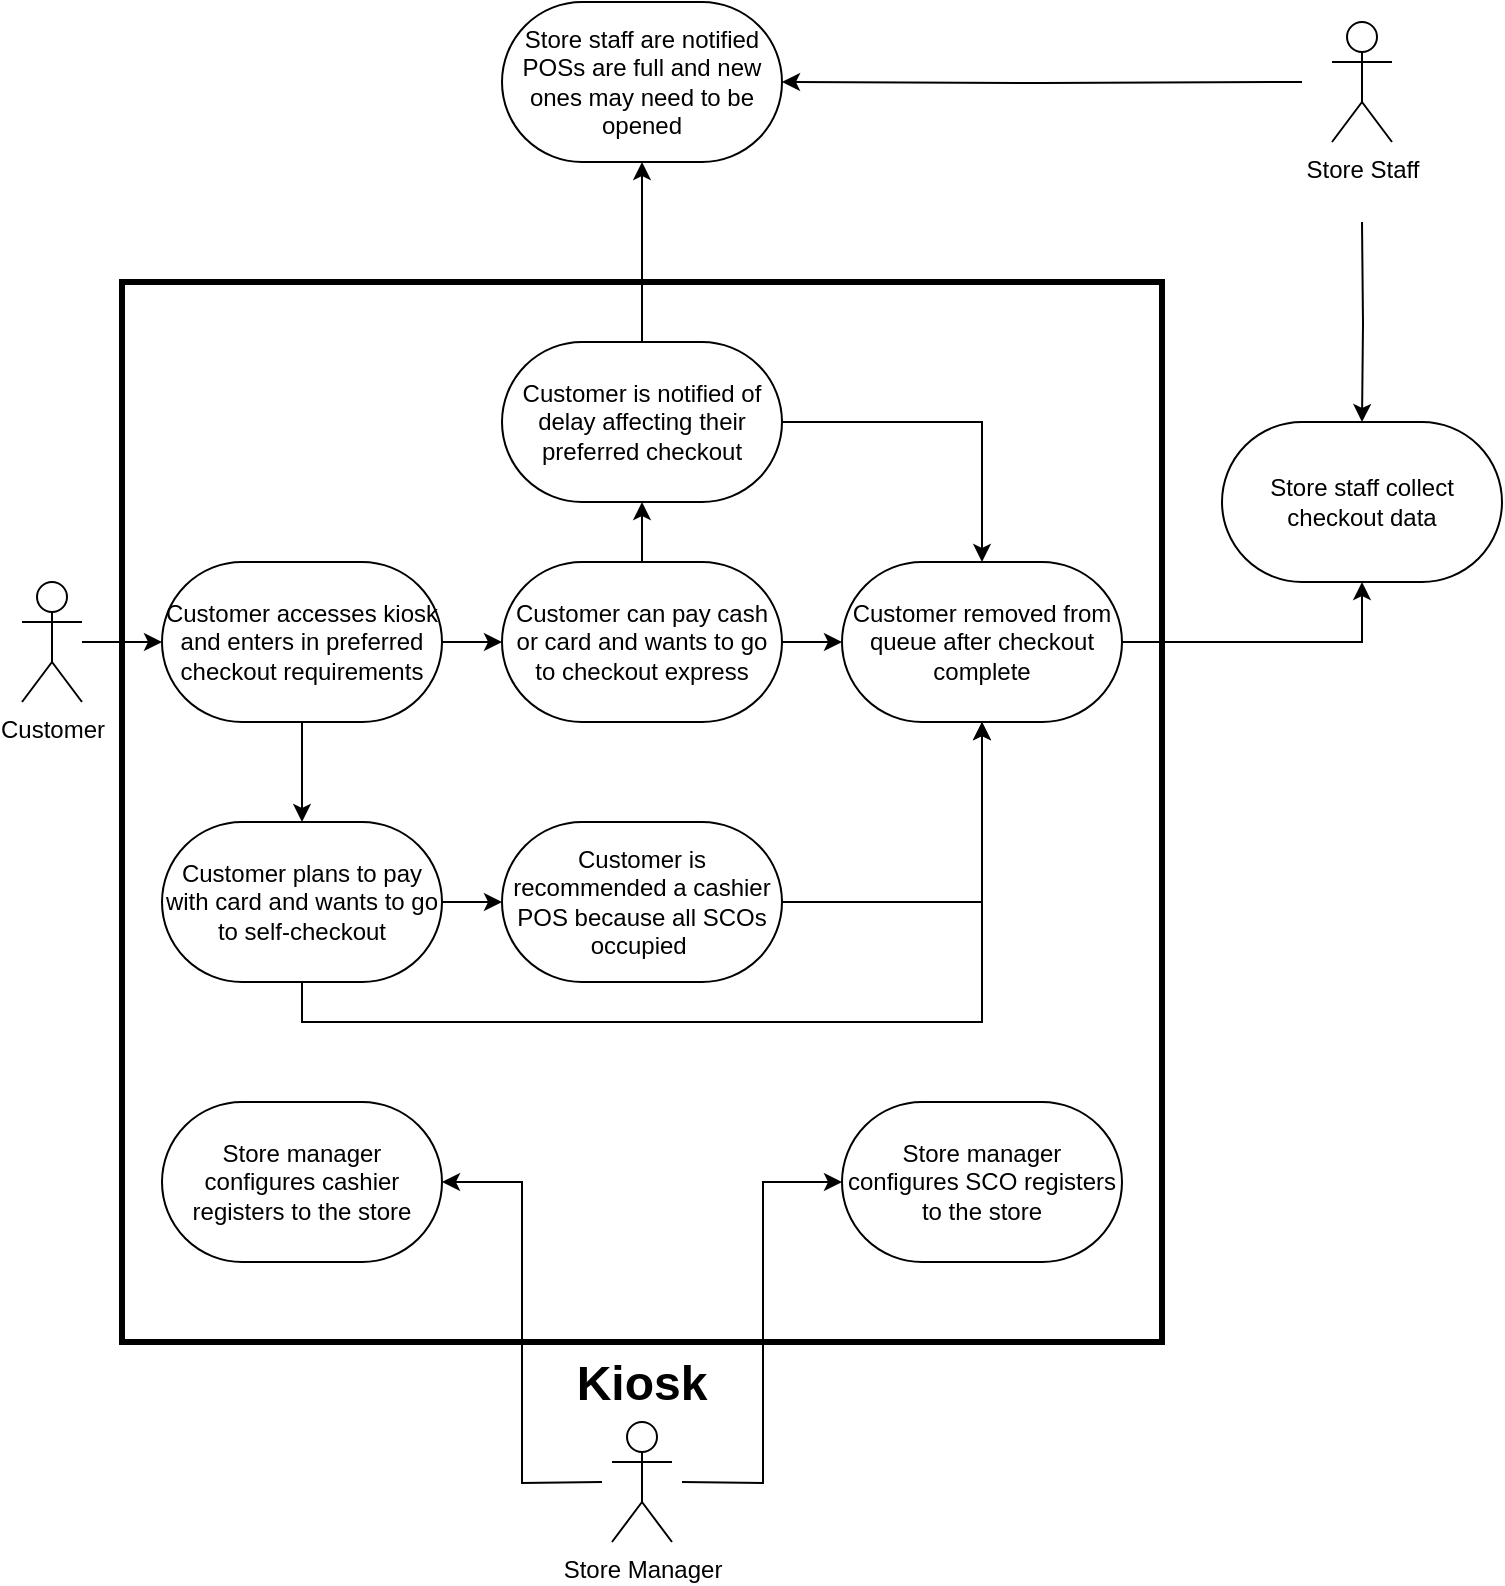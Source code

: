 <mxfile version="24.0.0" type="device">
  <diagram name="Page-1" id="vjVh5fGKrI11blgInpVl">
    <mxGraphModel dx="1728" dy="943" grid="1" gridSize="10" guides="1" tooltips="1" connect="1" arrows="1" fold="1" page="1" pageScale="1" pageWidth="850" pageHeight="1100" math="0" shadow="0">
      <root>
        <mxCell id="0" />
        <mxCell id="1" parent="0" />
        <mxCell id="duoS7hjMmrgmKoDXFe4e-38" style="edgeStyle=orthogonalEdgeStyle;rounded=0;orthogonalLoop=1;jettySize=auto;html=1;" parent="1" source="duoS7hjMmrgmKoDXFe4e-1" target="duoS7hjMmrgmKoDXFe4e-6" edge="1">
          <mxGeometry relative="1" as="geometry" />
        </mxCell>
        <mxCell id="duoS7hjMmrgmKoDXFe4e-1" value="Customer" style="shape=umlActor;verticalLabelPosition=bottom;verticalAlign=top;html=1;outlineConnect=0;" parent="1" vertex="1">
          <mxGeometry x="40" y="380" width="30" height="60" as="geometry" />
        </mxCell>
        <mxCell id="duoS7hjMmrgmKoDXFe4e-28" style="edgeStyle=orthogonalEdgeStyle;rounded=0;orthogonalLoop=1;jettySize=auto;html=1;entryX=0.5;entryY=0;entryDx=0;entryDy=0;" parent="1" target="duoS7hjMmrgmKoDXFe4e-14" edge="1">
          <mxGeometry relative="1" as="geometry">
            <mxPoint x="710" y="200" as="sourcePoint" />
          </mxGeometry>
        </mxCell>
        <mxCell id="duoS7hjMmrgmKoDXFe4e-4" value="Store Staff" style="shape=umlActor;verticalLabelPosition=bottom;verticalAlign=top;html=1;outlineConnect=0;" parent="1" vertex="1">
          <mxGeometry x="695" y="100" width="30" height="60" as="geometry" />
        </mxCell>
        <mxCell id="duoS7hjMmrgmKoDXFe4e-23" style="edgeStyle=orthogonalEdgeStyle;rounded=0;orthogonalLoop=1;jettySize=auto;html=1;entryX=1;entryY=0.5;entryDx=0;entryDy=0;" parent="1" target="duoS7hjMmrgmKoDXFe4e-10" edge="1">
          <mxGeometry relative="1" as="geometry">
            <mxPoint x="330" y="830" as="sourcePoint" />
          </mxGeometry>
        </mxCell>
        <mxCell id="duoS7hjMmrgmKoDXFe4e-25" style="edgeStyle=orthogonalEdgeStyle;rounded=0;orthogonalLoop=1;jettySize=auto;html=1;entryX=0;entryY=0.5;entryDx=0;entryDy=0;" parent="1" target="duoS7hjMmrgmKoDXFe4e-11" edge="1">
          <mxGeometry relative="1" as="geometry">
            <mxPoint x="370" y="830" as="sourcePoint" />
          </mxGeometry>
        </mxCell>
        <mxCell id="duoS7hjMmrgmKoDXFe4e-5" value="Store Manager" style="shape=umlActor;verticalLabelPosition=bottom;verticalAlign=top;html=1;outlineConnect=0;" parent="1" vertex="1">
          <mxGeometry x="335" y="800" width="30" height="60" as="geometry" />
        </mxCell>
        <mxCell id="duoS7hjMmrgmKoDXFe4e-36" style="edgeStyle=orthogonalEdgeStyle;rounded=0;orthogonalLoop=1;jettySize=auto;html=1;" parent="1" source="duoS7hjMmrgmKoDXFe4e-6" target="duoS7hjMmrgmKoDXFe4e-8" edge="1">
          <mxGeometry relative="1" as="geometry" />
        </mxCell>
        <mxCell id="duoS7hjMmrgmKoDXFe4e-37" style="edgeStyle=orthogonalEdgeStyle;rounded=0;orthogonalLoop=1;jettySize=auto;html=1;entryX=0.5;entryY=0;entryDx=0;entryDy=0;" parent="1" source="duoS7hjMmrgmKoDXFe4e-6" target="duoS7hjMmrgmKoDXFe4e-7" edge="1">
          <mxGeometry relative="1" as="geometry" />
        </mxCell>
        <mxCell id="duoS7hjMmrgmKoDXFe4e-6" value="Customer accesses kiosk and enters in preferred checkout requirements" style="rounded=1;whiteSpace=wrap;html=1;arcSize=50;" parent="1" vertex="1">
          <mxGeometry x="110" y="370" width="140" height="80" as="geometry" />
        </mxCell>
        <mxCell id="duoS7hjMmrgmKoDXFe4e-39" style="edgeStyle=orthogonalEdgeStyle;rounded=0;orthogonalLoop=1;jettySize=auto;html=1;entryX=0;entryY=0.5;entryDx=0;entryDy=0;" parent="1" source="duoS7hjMmrgmKoDXFe4e-7" target="duoS7hjMmrgmKoDXFe4e-9" edge="1">
          <mxGeometry relative="1" as="geometry" />
        </mxCell>
        <mxCell id="duoS7hjMmrgmKoDXFe4e-41" style="edgeStyle=orthogonalEdgeStyle;rounded=0;orthogonalLoop=1;jettySize=auto;html=1;entryX=0.5;entryY=1;entryDx=0;entryDy=0;exitX=0.5;exitY=1;exitDx=0;exitDy=0;" parent="1" source="duoS7hjMmrgmKoDXFe4e-7" target="duoS7hjMmrgmKoDXFe4e-15" edge="1">
          <mxGeometry relative="1" as="geometry" />
        </mxCell>
        <mxCell id="duoS7hjMmrgmKoDXFe4e-7" value="Customer plans to pay with card and wants to go to self-checkout" style="rounded=1;whiteSpace=wrap;html=1;arcSize=50;" parent="1" vertex="1">
          <mxGeometry x="110" y="500" width="140" height="80" as="geometry" />
        </mxCell>
        <mxCell id="duoS7hjMmrgmKoDXFe4e-42" style="edgeStyle=orthogonalEdgeStyle;rounded=0;orthogonalLoop=1;jettySize=auto;html=1;entryX=0.5;entryY=1;entryDx=0;entryDy=0;" parent="1" source="duoS7hjMmrgmKoDXFe4e-8" target="duoS7hjMmrgmKoDXFe4e-13" edge="1">
          <mxGeometry relative="1" as="geometry" />
        </mxCell>
        <mxCell id="duoS7hjMmrgmKoDXFe4e-46" style="edgeStyle=orthogonalEdgeStyle;rounded=0;orthogonalLoop=1;jettySize=auto;html=1;" parent="1" source="duoS7hjMmrgmKoDXFe4e-8" target="duoS7hjMmrgmKoDXFe4e-15" edge="1">
          <mxGeometry relative="1" as="geometry" />
        </mxCell>
        <mxCell id="duoS7hjMmrgmKoDXFe4e-8" value="Customer can pay cash or card and wants to go to checkout express" style="whiteSpace=wrap;html=1;rounded=1;arcSize=50;" parent="1" vertex="1">
          <mxGeometry x="280" y="370" width="140" height="80" as="geometry" />
        </mxCell>
        <mxCell id="duoS7hjMmrgmKoDXFe4e-47" style="edgeStyle=orthogonalEdgeStyle;rounded=0;orthogonalLoop=1;jettySize=auto;html=1;entryX=0.5;entryY=1;entryDx=0;entryDy=0;" parent="1" source="duoS7hjMmrgmKoDXFe4e-9" target="duoS7hjMmrgmKoDXFe4e-15" edge="1">
          <mxGeometry relative="1" as="geometry" />
        </mxCell>
        <mxCell id="duoS7hjMmrgmKoDXFe4e-9" value="Customer is recommended a cashier POS because all SCOs occupied&amp;nbsp;" style="rounded=1;whiteSpace=wrap;html=1;arcSize=50;" parent="1" vertex="1">
          <mxGeometry x="280" y="500" width="140" height="80" as="geometry" />
        </mxCell>
        <mxCell id="duoS7hjMmrgmKoDXFe4e-10" value="Store manager configures cashier registers to the store" style="whiteSpace=wrap;html=1;rounded=1;arcSize=50;" parent="1" vertex="1">
          <mxGeometry x="110" y="640" width="140" height="80" as="geometry" />
        </mxCell>
        <mxCell id="duoS7hjMmrgmKoDXFe4e-11" value="Store manager configures SCO registers to the store" style="rounded=1;whiteSpace=wrap;html=1;arcSize=50;" parent="1" vertex="1">
          <mxGeometry x="450" y="640" width="140" height="80" as="geometry" />
        </mxCell>
        <mxCell id="duoS7hjMmrgmKoDXFe4e-12" value="Store staff are notified POSs are full and new ones may need to be opened" style="rounded=1;whiteSpace=wrap;html=1;arcSize=50;" parent="1" vertex="1">
          <mxGeometry x="280" y="90" width="140" height="80" as="geometry" />
        </mxCell>
        <mxCell id="duoS7hjMmrgmKoDXFe4e-43" style="edgeStyle=orthogonalEdgeStyle;rounded=0;orthogonalLoop=1;jettySize=auto;html=1;entryX=0.5;entryY=0;entryDx=0;entryDy=0;" parent="1" source="duoS7hjMmrgmKoDXFe4e-13" target="duoS7hjMmrgmKoDXFe4e-15" edge="1">
          <mxGeometry relative="1" as="geometry" />
        </mxCell>
        <mxCell id="duoS7hjMmrgmKoDXFe4e-44" style="edgeStyle=orthogonalEdgeStyle;rounded=0;orthogonalLoop=1;jettySize=auto;html=1;entryX=0.5;entryY=1;entryDx=0;entryDy=0;" parent="1" source="duoS7hjMmrgmKoDXFe4e-13" target="duoS7hjMmrgmKoDXFe4e-12" edge="1">
          <mxGeometry relative="1" as="geometry" />
        </mxCell>
        <mxCell id="duoS7hjMmrgmKoDXFe4e-13" value="Customer is notified of delay affecting their preferred checkout" style="whiteSpace=wrap;html=1;rounded=1;arcSize=50;glass=0;shadow=0;textShadow=0;" parent="1" vertex="1">
          <mxGeometry x="280" y="260" width="140" height="80" as="geometry" />
        </mxCell>
        <mxCell id="duoS7hjMmrgmKoDXFe4e-14" value="Store staff collect checkout data" style="rounded=1;whiteSpace=wrap;html=1;arcSize=50;" parent="1" vertex="1">
          <mxGeometry x="640" y="300" width="140" height="80" as="geometry" />
        </mxCell>
        <mxCell id="duoS7hjMmrgmKoDXFe4e-45" style="edgeStyle=orthogonalEdgeStyle;rounded=0;orthogonalLoop=1;jettySize=auto;html=1;entryX=0.5;entryY=1;entryDx=0;entryDy=0;" parent="1" source="duoS7hjMmrgmKoDXFe4e-15" target="duoS7hjMmrgmKoDXFe4e-14" edge="1">
          <mxGeometry relative="1" as="geometry" />
        </mxCell>
        <mxCell id="duoS7hjMmrgmKoDXFe4e-15" value="Customer removed from queue after checkout complete" style="rounded=1;whiteSpace=wrap;html=1;arcSize=50;" parent="1" vertex="1">
          <mxGeometry x="450" y="370" width="140" height="80" as="geometry" />
        </mxCell>
        <mxCell id="duoS7hjMmrgmKoDXFe4e-24" style="edgeStyle=orthogonalEdgeStyle;rounded=0;orthogonalLoop=1;jettySize=auto;html=1;entryX=1;entryY=0.5;entryDx=0;entryDy=0;" parent="1" target="duoS7hjMmrgmKoDXFe4e-12" edge="1">
          <mxGeometry relative="1" as="geometry">
            <mxPoint x="680" y="130" as="sourcePoint" />
            <mxPoint x="535" y="180" as="targetPoint" />
          </mxGeometry>
        </mxCell>
        <mxCell id="7vDaHP32KOjnt5uhq_bI-5" value="&lt;font style=&quot;font-size: 24px;&quot;&gt;&lt;b&gt;Kiosk&lt;/b&gt;&lt;/font&gt;" style="rounded=0;whiteSpace=wrap;html=1;fillColor=none;strokeWidth=3;labelPosition=center;verticalLabelPosition=bottom;align=center;verticalAlign=top;" vertex="1" parent="1">
          <mxGeometry x="90" y="230" width="520" height="530" as="geometry" />
        </mxCell>
      </root>
    </mxGraphModel>
  </diagram>
</mxfile>
